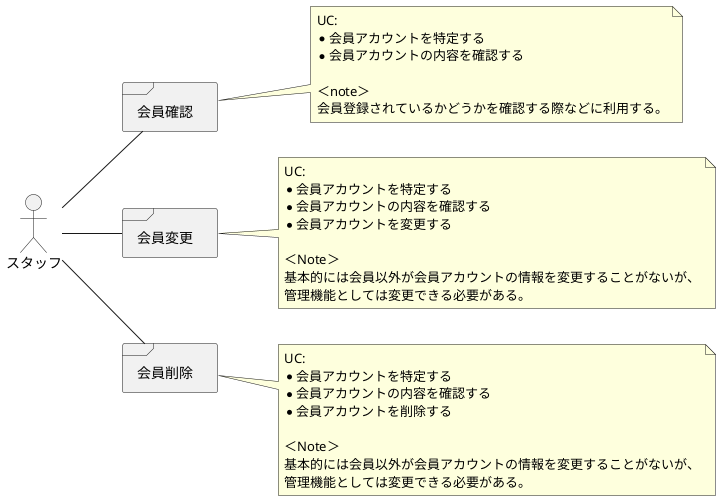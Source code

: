 @startuml UsageScene

left to right direction

actor スタッフ

frame 会員確認
note right of 会員確認
UC:
* 会員アカウントを特定する
* 会員アカウントの内容を確認する

＜note＞
会員登録されているかどうかを確認する際などに利用する。
end note

frame 会員変更
note right of 会員変更
UC:
* 会員アカウントを特定する
* 会員アカウントの内容を確認する
* 会員アカウントを変更する

＜Note＞
基本的には会員以外が会員アカウントの情報を変更することがないが、
管理機能としては変更できる必要がある。
end note

frame 会員削除
note right of 会員削除
UC:
* 会員アカウントを特定する
* 会員アカウントの内容を確認する
* 会員アカウントを削除する

＜Note＞
基本的には会員以外が会員アカウントの情報を変更することがないが、
管理機能としては変更できる必要がある。
end note

スタッフ -- 会員確認
スタッフ -- 会員変更
スタッフ -- 会員削除

@enduml
